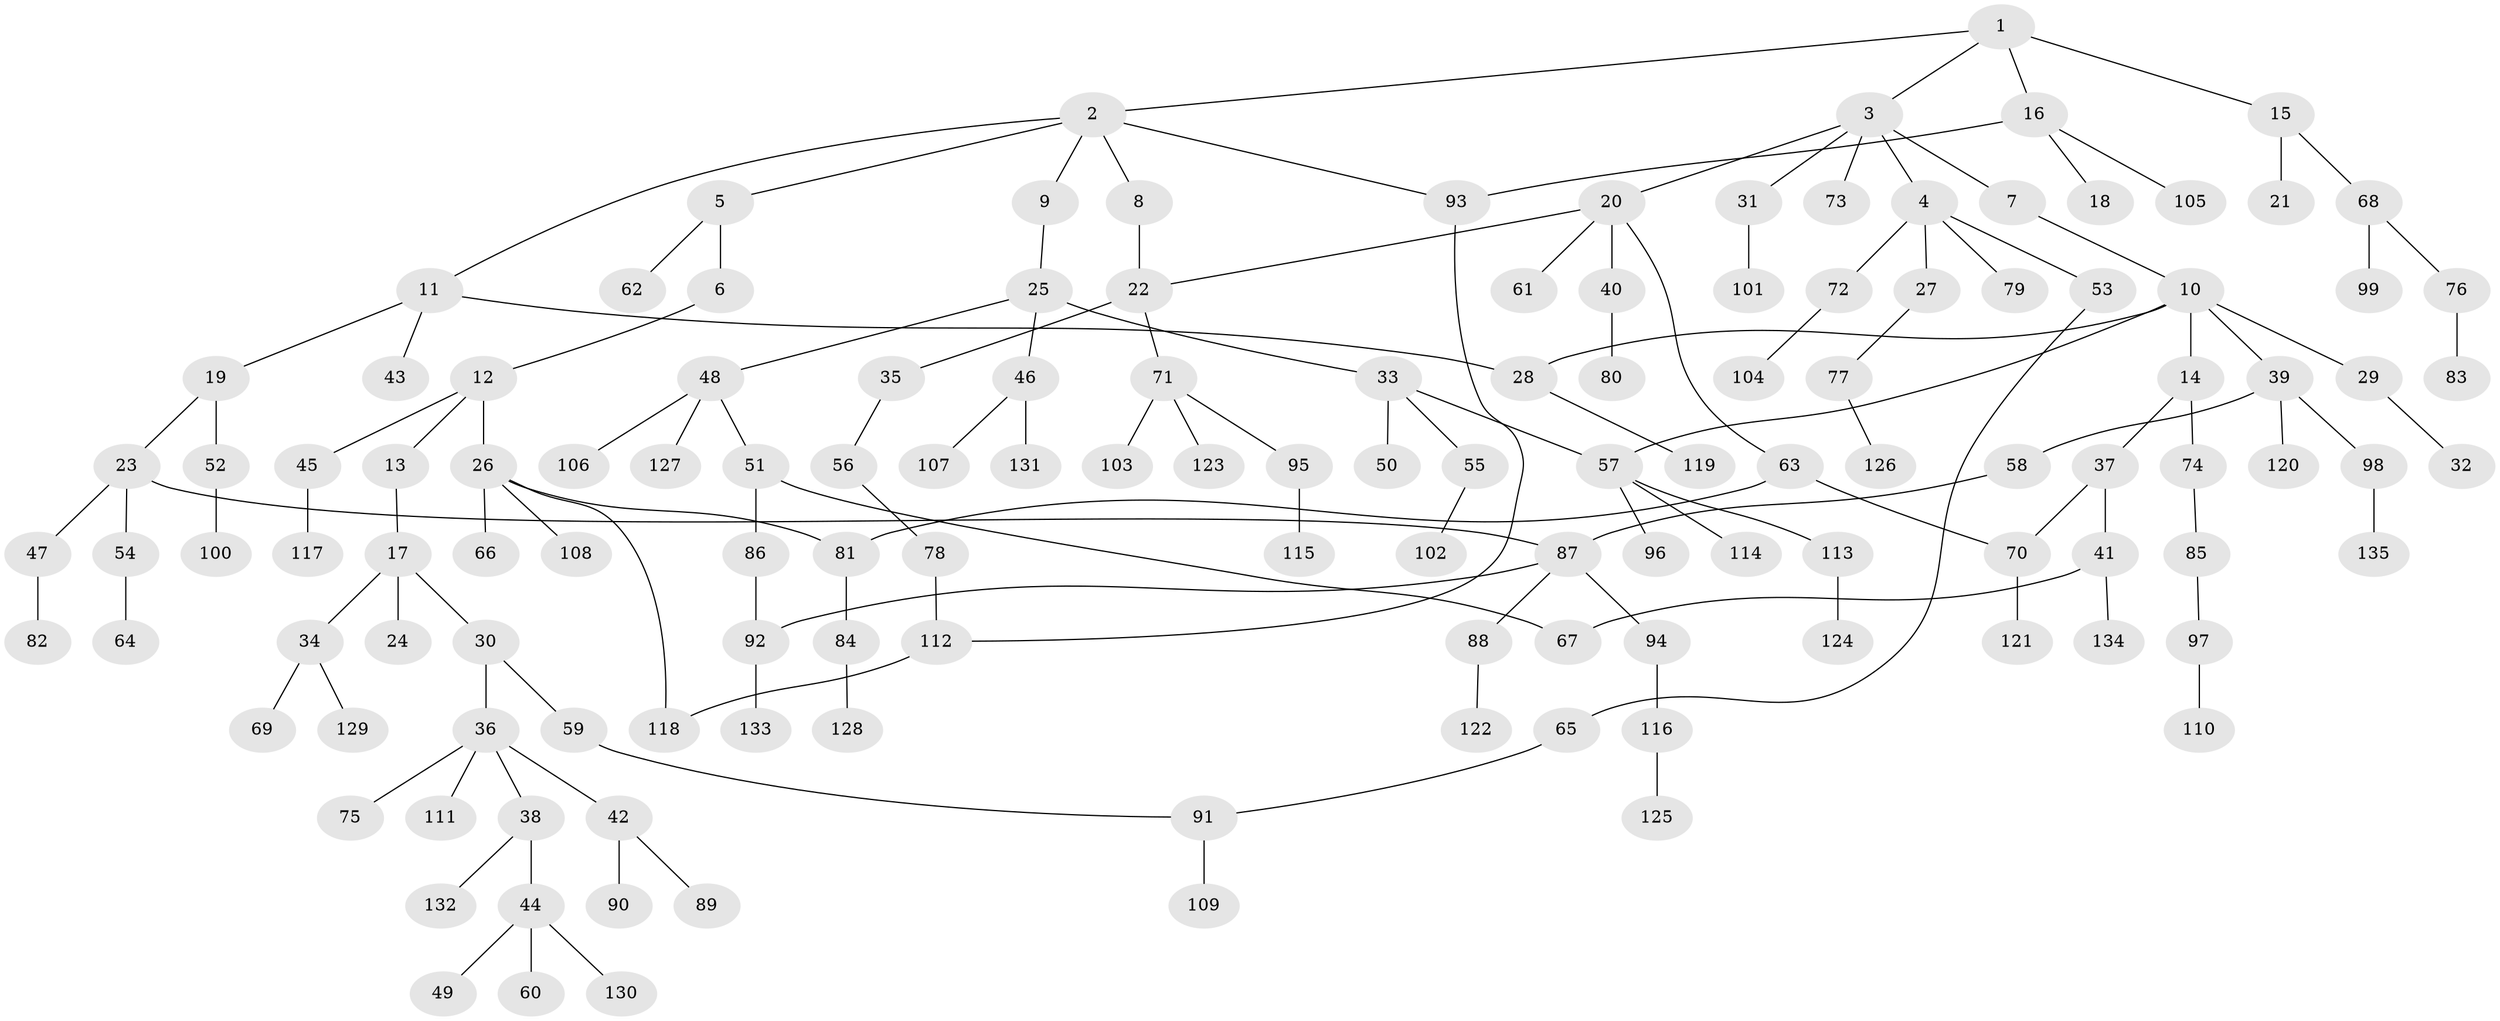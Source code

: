 // Generated by graph-tools (version 1.1) at 2025/41/03/09/25 04:41:32]
// undirected, 135 vertices, 146 edges
graph export_dot {
graph [start="1"]
  node [color=gray90,style=filled];
  1;
  2;
  3;
  4;
  5;
  6;
  7;
  8;
  9;
  10;
  11;
  12;
  13;
  14;
  15;
  16;
  17;
  18;
  19;
  20;
  21;
  22;
  23;
  24;
  25;
  26;
  27;
  28;
  29;
  30;
  31;
  32;
  33;
  34;
  35;
  36;
  37;
  38;
  39;
  40;
  41;
  42;
  43;
  44;
  45;
  46;
  47;
  48;
  49;
  50;
  51;
  52;
  53;
  54;
  55;
  56;
  57;
  58;
  59;
  60;
  61;
  62;
  63;
  64;
  65;
  66;
  67;
  68;
  69;
  70;
  71;
  72;
  73;
  74;
  75;
  76;
  77;
  78;
  79;
  80;
  81;
  82;
  83;
  84;
  85;
  86;
  87;
  88;
  89;
  90;
  91;
  92;
  93;
  94;
  95;
  96;
  97;
  98;
  99;
  100;
  101;
  102;
  103;
  104;
  105;
  106;
  107;
  108;
  109;
  110;
  111;
  112;
  113;
  114;
  115;
  116;
  117;
  118;
  119;
  120;
  121;
  122;
  123;
  124;
  125;
  126;
  127;
  128;
  129;
  130;
  131;
  132;
  133;
  134;
  135;
  1 -- 2;
  1 -- 3;
  1 -- 15;
  1 -- 16;
  2 -- 5;
  2 -- 8;
  2 -- 9;
  2 -- 11;
  2 -- 93;
  3 -- 4;
  3 -- 7;
  3 -- 20;
  3 -- 31;
  3 -- 73;
  4 -- 27;
  4 -- 53;
  4 -- 72;
  4 -- 79;
  5 -- 6;
  5 -- 62;
  6 -- 12;
  7 -- 10;
  8 -- 22;
  9 -- 25;
  10 -- 14;
  10 -- 29;
  10 -- 39;
  10 -- 28;
  10 -- 57;
  11 -- 19;
  11 -- 28;
  11 -- 43;
  12 -- 13;
  12 -- 26;
  12 -- 45;
  13 -- 17;
  14 -- 37;
  14 -- 74;
  15 -- 21;
  15 -- 68;
  16 -- 18;
  16 -- 105;
  16 -- 93;
  17 -- 24;
  17 -- 30;
  17 -- 34;
  19 -- 23;
  19 -- 52;
  20 -- 22;
  20 -- 40;
  20 -- 61;
  20 -- 63;
  22 -- 35;
  22 -- 71;
  23 -- 47;
  23 -- 54;
  23 -- 87;
  25 -- 33;
  25 -- 46;
  25 -- 48;
  26 -- 66;
  26 -- 81;
  26 -- 108;
  26 -- 118;
  27 -- 77;
  28 -- 119;
  29 -- 32;
  30 -- 36;
  30 -- 59;
  31 -- 101;
  33 -- 50;
  33 -- 55;
  33 -- 57;
  34 -- 69;
  34 -- 129;
  35 -- 56;
  36 -- 38;
  36 -- 42;
  36 -- 75;
  36 -- 111;
  37 -- 41;
  37 -- 70;
  38 -- 44;
  38 -- 132;
  39 -- 58;
  39 -- 98;
  39 -- 120;
  40 -- 80;
  41 -- 134;
  41 -- 67;
  42 -- 89;
  42 -- 90;
  44 -- 49;
  44 -- 60;
  44 -- 130;
  45 -- 117;
  46 -- 107;
  46 -- 131;
  47 -- 82;
  48 -- 51;
  48 -- 106;
  48 -- 127;
  51 -- 67;
  51 -- 86;
  52 -- 100;
  53 -- 65;
  54 -- 64;
  55 -- 102;
  56 -- 78;
  57 -- 96;
  57 -- 113;
  57 -- 114;
  58 -- 87;
  59 -- 91;
  63 -- 81;
  63 -- 70;
  65 -- 91;
  68 -- 76;
  68 -- 99;
  70 -- 121;
  71 -- 95;
  71 -- 103;
  71 -- 123;
  72 -- 104;
  74 -- 85;
  76 -- 83;
  77 -- 126;
  78 -- 112;
  81 -- 84;
  84 -- 128;
  85 -- 97;
  86 -- 92;
  87 -- 88;
  87 -- 92;
  87 -- 94;
  88 -- 122;
  91 -- 109;
  92 -- 133;
  93 -- 112;
  94 -- 116;
  95 -- 115;
  97 -- 110;
  98 -- 135;
  112 -- 118;
  113 -- 124;
  116 -- 125;
}
